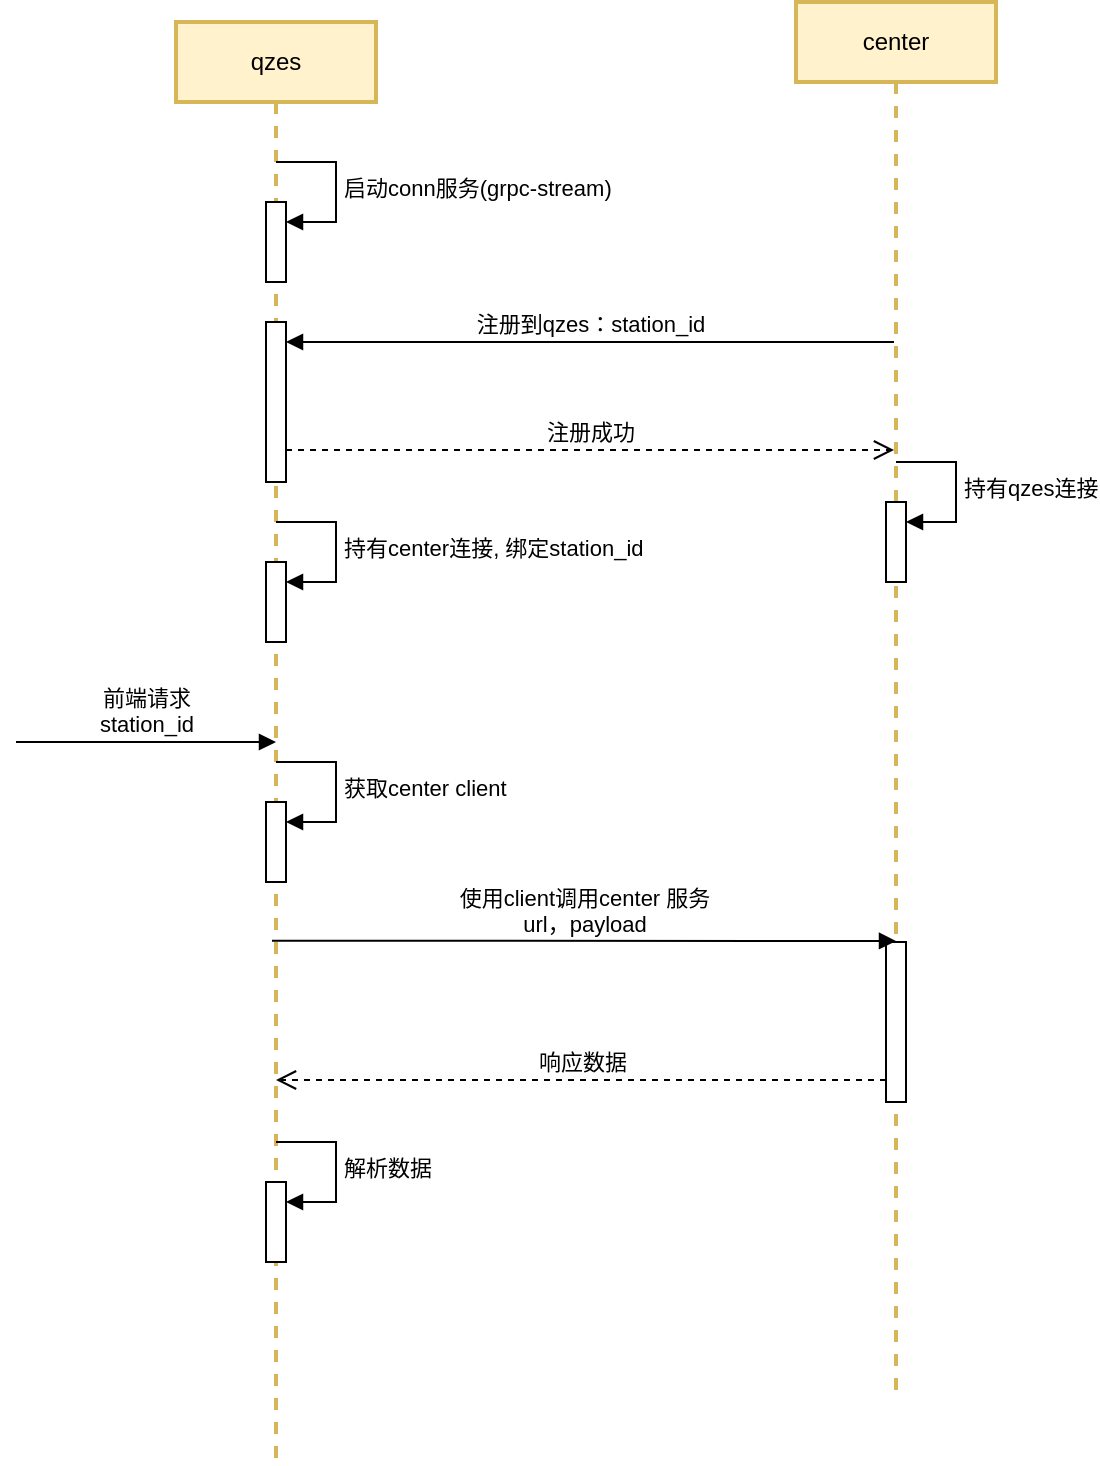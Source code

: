 <mxfile version="21.6.5" type="github">
  <diagram name="Page-1" id="2YBvvXClWsGukQMizWep">
    <mxGraphModel dx="2236" dy="781" grid="1" gridSize="10" guides="1" tooltips="1" connect="1" arrows="1" fold="1" page="1" pageScale="1" pageWidth="850" pageHeight="1100" math="0" shadow="0">
      <root>
        <mxCell id="0" />
        <mxCell id="1" parent="0" />
        <mxCell id="aM9ryv3xv72pqoxQDRHE-1" value="qzes" style="shape=umlLifeline;perimeter=lifelinePerimeter;whiteSpace=wrap;html=1;container=0;dropTarget=0;collapsible=0;recursiveResize=0;outlineConnect=0;portConstraint=eastwest;newEdgeStyle={&quot;edgeStyle&quot;:&quot;elbowEdgeStyle&quot;,&quot;elbow&quot;:&quot;vertical&quot;,&quot;curved&quot;:0,&quot;rounded&quot;:0};fillColor=#fff2cc;strokeColor=#d6b656;strokeWidth=2;" parent="1" vertex="1">
          <mxGeometry x="40" y="40" width="100" height="720" as="geometry" />
        </mxCell>
        <mxCell id="UwRnmioIXQC3HJMN28yl-2" value="" style="html=1;points=[];perimeter=orthogonalPerimeter;outlineConnect=0;targetShapes=umlLifeline;portConstraint=eastwest;newEdgeStyle={&quot;edgeStyle&quot;:&quot;elbowEdgeStyle&quot;,&quot;elbow&quot;:&quot;vertical&quot;,&quot;curved&quot;:0,&quot;rounded&quot;:0};" vertex="1" parent="aM9ryv3xv72pqoxQDRHE-1">
          <mxGeometry x="45" y="90" width="10" height="40" as="geometry" />
        </mxCell>
        <mxCell id="UwRnmioIXQC3HJMN28yl-3" value="启动conn服务(grpc-stream)" style="html=1;align=left;spacingLeft=2;endArrow=block;rounded=0;edgeStyle=orthogonalEdgeStyle;curved=0;rounded=0;" edge="1" target="UwRnmioIXQC3HJMN28yl-2" parent="aM9ryv3xv72pqoxQDRHE-1">
          <mxGeometry relative="1" as="geometry">
            <mxPoint x="50" y="70" as="sourcePoint" />
            <Array as="points">
              <mxPoint x="80" y="100" />
            </Array>
          </mxGeometry>
        </mxCell>
        <mxCell id="UwRnmioIXQC3HJMN28yl-4" value="" style="html=1;points=[];perimeter=orthogonalPerimeter;outlineConnect=0;targetShapes=umlLifeline;portConstraint=eastwest;newEdgeStyle={&quot;edgeStyle&quot;:&quot;elbowEdgeStyle&quot;,&quot;elbow&quot;:&quot;vertical&quot;,&quot;curved&quot;:0,&quot;rounded&quot;:0};" vertex="1" parent="aM9ryv3xv72pqoxQDRHE-1">
          <mxGeometry x="45" y="150" width="10" height="80" as="geometry" />
        </mxCell>
        <mxCell id="UwRnmioIXQC3HJMN28yl-11" value="" style="html=1;points=[];perimeter=orthogonalPerimeter;outlineConnect=0;targetShapes=umlLifeline;portConstraint=eastwest;newEdgeStyle={&quot;edgeStyle&quot;:&quot;elbowEdgeStyle&quot;,&quot;elbow&quot;:&quot;vertical&quot;,&quot;curved&quot;:0,&quot;rounded&quot;:0};" vertex="1" parent="aM9ryv3xv72pqoxQDRHE-1">
          <mxGeometry x="45" y="270" width="10" height="40" as="geometry" />
        </mxCell>
        <mxCell id="UwRnmioIXQC3HJMN28yl-12" value="持有center连接,&amp;nbsp;绑定station_id" style="html=1;align=left;spacingLeft=2;endArrow=block;rounded=0;edgeStyle=orthogonalEdgeStyle;curved=0;rounded=0;" edge="1" target="UwRnmioIXQC3HJMN28yl-11" parent="aM9ryv3xv72pqoxQDRHE-1">
          <mxGeometry relative="1" as="geometry">
            <mxPoint x="50" y="250" as="sourcePoint" />
            <Array as="points">
              <mxPoint x="80" y="280" />
            </Array>
          </mxGeometry>
        </mxCell>
        <mxCell id="UwRnmioIXQC3HJMN28yl-14" value="" style="html=1;points=[];perimeter=orthogonalPerimeter;outlineConnect=0;targetShapes=umlLifeline;portConstraint=eastwest;newEdgeStyle={&quot;edgeStyle&quot;:&quot;elbowEdgeStyle&quot;,&quot;elbow&quot;:&quot;vertical&quot;,&quot;curved&quot;:0,&quot;rounded&quot;:0};" vertex="1" parent="aM9ryv3xv72pqoxQDRHE-1">
          <mxGeometry x="45" y="390" width="10" height="40" as="geometry" />
        </mxCell>
        <mxCell id="UwRnmioIXQC3HJMN28yl-15" value="获取center client" style="html=1;align=left;spacingLeft=2;endArrow=block;rounded=0;edgeStyle=orthogonalEdgeStyle;curved=0;rounded=0;" edge="1" target="UwRnmioIXQC3HJMN28yl-14" parent="aM9ryv3xv72pqoxQDRHE-1">
          <mxGeometry relative="1" as="geometry">
            <mxPoint x="50" y="370" as="sourcePoint" />
            <Array as="points">
              <mxPoint x="80" y="400" />
            </Array>
          </mxGeometry>
        </mxCell>
        <mxCell id="UwRnmioIXQC3HJMN28yl-24" value="" style="html=1;points=[];perimeter=orthogonalPerimeter;outlineConnect=0;targetShapes=umlLifeline;portConstraint=eastwest;newEdgeStyle={&quot;edgeStyle&quot;:&quot;elbowEdgeStyle&quot;,&quot;elbow&quot;:&quot;vertical&quot;,&quot;curved&quot;:0,&quot;rounded&quot;:0};" vertex="1" parent="aM9ryv3xv72pqoxQDRHE-1">
          <mxGeometry x="45" y="580" width="10" height="40" as="geometry" />
        </mxCell>
        <mxCell id="UwRnmioIXQC3HJMN28yl-25" value="解析数据" style="html=1;align=left;spacingLeft=2;endArrow=block;rounded=0;edgeStyle=orthogonalEdgeStyle;curved=0;rounded=0;" edge="1" target="UwRnmioIXQC3HJMN28yl-24" parent="aM9ryv3xv72pqoxQDRHE-1">
          <mxGeometry relative="1" as="geometry">
            <mxPoint x="50" y="560" as="sourcePoint" />
            <Array as="points">
              <mxPoint x="80" y="590" />
            </Array>
          </mxGeometry>
        </mxCell>
        <mxCell id="aM9ryv3xv72pqoxQDRHE-5" value="center" style="shape=umlLifeline;perimeter=lifelinePerimeter;whiteSpace=wrap;html=1;container=0;dropTarget=0;collapsible=0;recursiveResize=0;outlineConnect=0;portConstraint=eastwest;newEdgeStyle={&quot;edgeStyle&quot;:&quot;elbowEdgeStyle&quot;,&quot;elbow&quot;:&quot;vertical&quot;,&quot;curved&quot;:0,&quot;rounded&quot;:0};fillColor=#fff2cc;strokeColor=#d6b656;strokeWidth=2;" parent="1" vertex="1">
          <mxGeometry x="350" y="30" width="100" height="700" as="geometry" />
        </mxCell>
        <mxCell id="UwRnmioIXQC3HJMN28yl-9" value="" style="html=1;points=[];perimeter=orthogonalPerimeter;outlineConnect=0;targetShapes=umlLifeline;portConstraint=eastwest;newEdgeStyle={&quot;edgeStyle&quot;:&quot;elbowEdgeStyle&quot;,&quot;elbow&quot;:&quot;vertical&quot;,&quot;curved&quot;:0,&quot;rounded&quot;:0};" vertex="1" parent="aM9ryv3xv72pqoxQDRHE-5">
          <mxGeometry x="45" y="250" width="10" height="40" as="geometry" />
        </mxCell>
        <mxCell id="UwRnmioIXQC3HJMN28yl-10" value="持有qzes连接" style="html=1;align=left;spacingLeft=2;endArrow=block;rounded=0;edgeStyle=orthogonalEdgeStyle;curved=0;rounded=0;" edge="1" target="UwRnmioIXQC3HJMN28yl-9" parent="aM9ryv3xv72pqoxQDRHE-5">
          <mxGeometry relative="1" as="geometry">
            <mxPoint x="50" y="230" as="sourcePoint" />
            <Array as="points">
              <mxPoint x="80" y="260" />
            </Array>
          </mxGeometry>
        </mxCell>
        <mxCell id="UwRnmioIXQC3HJMN28yl-19" value="" style="html=1;points=[];perimeter=orthogonalPerimeter;outlineConnect=0;targetShapes=umlLifeline;portConstraint=eastwest;newEdgeStyle={&quot;edgeStyle&quot;:&quot;elbowEdgeStyle&quot;,&quot;elbow&quot;:&quot;vertical&quot;,&quot;curved&quot;:0,&quot;rounded&quot;:0};" vertex="1" parent="aM9ryv3xv72pqoxQDRHE-5">
          <mxGeometry x="45" y="470" width="10" height="80" as="geometry" />
        </mxCell>
        <mxCell id="UwRnmioIXQC3HJMN28yl-5" value="注册到qzes：station_id" style="html=1;verticalAlign=bottom;endArrow=block;edgeStyle=elbowEdgeStyle;elbow=vertical;curved=0;rounded=0;" edge="1" parent="1">
          <mxGeometry relative="1" as="geometry">
            <mxPoint x="399" y="200" as="sourcePoint" />
            <mxPoint x="95" y="200" as="targetPoint" />
          </mxGeometry>
        </mxCell>
        <mxCell id="UwRnmioIXQC3HJMN28yl-6" value="注册成功" style="html=1;verticalAlign=bottom;endArrow=open;dashed=1;endSize=8;edgeStyle=elbowEdgeStyle;elbow=horizontal;curved=0;rounded=0;" edge="1" parent="1">
          <mxGeometry relative="1" as="geometry">
            <mxPoint x="399" y="254" as="targetPoint" />
            <mxPoint x="95" y="254" as="sourcePoint" />
          </mxGeometry>
        </mxCell>
        <mxCell id="UwRnmioIXQC3HJMN28yl-13" value="前端请求&lt;br&gt;station_id" style="html=1;verticalAlign=bottom;endArrow=block;edgeStyle=elbowEdgeStyle;elbow=horizontal;curved=0;rounded=0;" edge="1" parent="1">
          <mxGeometry width="80" relative="1" as="geometry">
            <mxPoint x="-40" y="400" as="sourcePoint" />
            <mxPoint x="90" y="400" as="targetPoint" />
          </mxGeometry>
        </mxCell>
        <mxCell id="UwRnmioIXQC3HJMN28yl-20" value="使用client调用center&amp;nbsp;服务&lt;br&gt;url，payload" style="html=1;verticalAlign=bottom;endArrow=block;edgeStyle=elbowEdgeStyle;elbow=vertical;curved=0;rounded=0;exitX=0.48;exitY=0.638;exitDx=0;exitDy=0;exitPerimeter=0;" edge="1" target="UwRnmioIXQC3HJMN28yl-19" parent="1" source="aM9ryv3xv72pqoxQDRHE-1">
          <mxGeometry relative="1" as="geometry">
            <mxPoint x="325" y="500" as="sourcePoint" />
          </mxGeometry>
        </mxCell>
        <mxCell id="UwRnmioIXQC3HJMN28yl-21" value="响应数据" style="html=1;verticalAlign=bottom;endArrow=open;dashed=1;endSize=8;edgeStyle=elbowEdgeStyle;elbow=vertical;curved=0;rounded=0;" edge="1" parent="1">
          <mxGeometry relative="1" as="geometry">
            <mxPoint x="90" y="569" as="targetPoint" />
            <mxPoint x="395" y="569" as="sourcePoint" />
          </mxGeometry>
        </mxCell>
      </root>
    </mxGraphModel>
  </diagram>
</mxfile>
